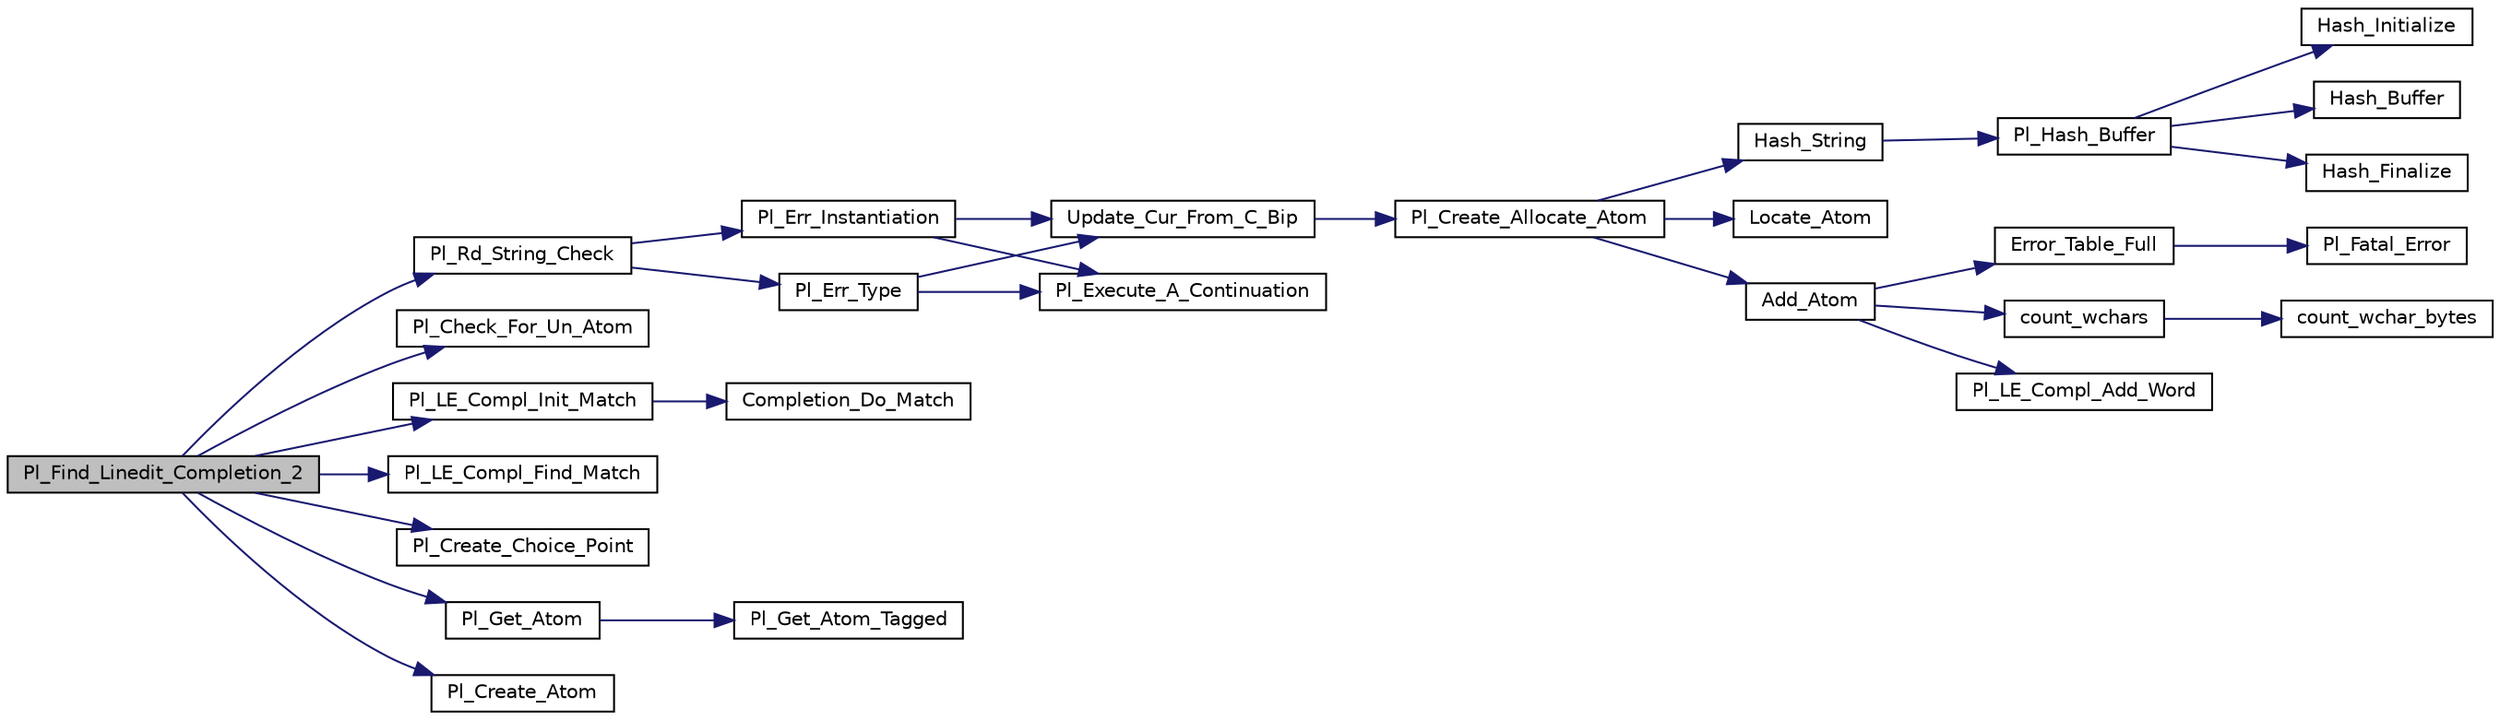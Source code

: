 digraph "Pl_Find_Linedit_Completion_2"
{
  edge [fontname="Helvetica",fontsize="10",labelfontname="Helvetica",labelfontsize="10"];
  node [fontname="Helvetica",fontsize="10",shape=record];
  rankdir="LR";
  Node1 [label="Pl_Find_Linedit_Completion_2",height=0.2,width=0.4,color="black", fillcolor="grey75", style="filled", fontcolor="black"];
  Node1 -> Node2 [color="midnightblue",fontsize="10",style="solid"];
  Node2 [label="Pl_Rd_String_Check",height=0.2,width=0.4,color="black", fillcolor="white", style="filled",URL="$c__supp_8c.html#a1a5c18894034c384ca35559ea96a7e47"];
  Node2 -> Node3 [color="midnightblue",fontsize="10",style="solid"];
  Node3 [label="Pl_Err_Instantiation",height=0.2,width=0.4,color="black", fillcolor="white", style="filled",URL="$error__supp_8c.html#a17057fc5577da70316e8f62fca4743f7"];
  Node3 -> Node4 [color="midnightblue",fontsize="10",style="solid"];
  Node4 [label="Update_Cur_From_C_Bip",height=0.2,width=0.4,color="black", fillcolor="white", style="filled",URL="$error__supp_8c.html#aef1341aeb3ceb943d8e9d7d6f77b0582"];
  Node4 -> Node5 [color="midnightblue",fontsize="10",style="solid"];
  Node5 [label="Pl_Create_Allocate_Atom",height=0.2,width=0.4,color="black", fillcolor="white", style="filled",URL="$atom_8c.html#a76a3983dda97458000ed903b9bc94f6c"];
  Node5 -> Node6 [color="midnightblue",fontsize="10",style="solid"];
  Node6 [label="Hash_String",height=0.2,width=0.4,color="black", fillcolor="white", style="filled",URL="$atom_8c.html#a9ed09c0173fe0a0e6d0f90ec363687fe"];
  Node6 -> Node7 [color="midnightblue",fontsize="10",style="solid"];
  Node7 [label="Pl_Hash_Buffer",height=0.2,width=0.4,color="black", fillcolor="white", style="filled",URL="$hash__fct_8c.html#a59393adcfbeeda198a890af25f29cf7c"];
  Node7 -> Node8 [color="midnightblue",fontsize="10",style="solid"];
  Node8 [label="Hash_Initialize",height=0.2,width=0.4,color="black", fillcolor="white", style="filled",URL="$hash__fct_8c.html#abe414d7525a1bb4fcb8e4fd757498cb9"];
  Node7 -> Node9 [color="midnightblue",fontsize="10",style="solid"];
  Node9 [label="Hash_Buffer",height=0.2,width=0.4,color="black", fillcolor="white", style="filled",URL="$hash__fct_8c.html#a8b1af6cc6089ce3e2e3dc0a8a0d55e90"];
  Node7 -> Node10 [color="midnightblue",fontsize="10",style="solid"];
  Node10 [label="Hash_Finalize",height=0.2,width=0.4,color="black", fillcolor="white", style="filled",URL="$hash__fct_8c.html#aa33bb265b03bb03aa455241e374409f7"];
  Node5 -> Node11 [color="midnightblue",fontsize="10",style="solid"];
  Node11 [label="Locate_Atom",height=0.2,width=0.4,color="black", fillcolor="white", style="filled",URL="$atom_8c.html#ad4222685eae3cdb0315df48a8a7e89fc"];
  Node5 -> Node12 [color="midnightblue",fontsize="10",style="solid"];
  Node12 [label="Add_Atom",height=0.2,width=0.4,color="black", fillcolor="white", style="filled",URL="$atom_8c.html#abe628ad301508c0ed926cfb4bc791818"];
  Node12 -> Node13 [color="midnightblue",fontsize="10",style="solid"];
  Node13 [label="Error_Table_Full",height=0.2,width=0.4,color="black", fillcolor="white", style="filled",URL="$atom_8c.html#a37c733b7022eab8b9b95f0182591ee15"];
  Node13 -> Node14 [color="midnightblue",fontsize="10",style="solid"];
  Node14 [label="Pl_Fatal_Error",height=0.2,width=0.4,color="black", fillcolor="white", style="filled",URL="$misc_8c.html#a190fea7904d7245d4fdc5e9404a07907"];
  Node12 -> Node15 [color="midnightblue",fontsize="10",style="solid"];
  Node15 [label="count_wchars",height=0.2,width=0.4,color="black", fillcolor="white", style="filled",URL="$pl__wchar_8c.html#a55a0d7269a65645bbd4c978385b0c7a3"];
  Node15 -> Node16 [color="midnightblue",fontsize="10",style="solid"];
  Node16 [label="count_wchar_bytes",height=0.2,width=0.4,color="black", fillcolor="white", style="filled",URL="$pl__wchar_8c.html#afa9feb443cef2f8da40dd45a8c0e273d"];
  Node12 -> Node17 [color="midnightblue",fontsize="10",style="solid"];
  Node17 [label="Pl_LE_Compl_Add_Word",height=0.2,width=0.4,color="black", fillcolor="white", style="filled",URL="$linedit_8c.html#ab2a8db946ffd8187b5216ff4ac8cbe7c"];
  Node3 -> Node18 [color="midnightblue",fontsize="10",style="solid"];
  Node18 [label="Pl_Execute_A_Continuation",height=0.2,width=0.4,color="black", fillcolor="white", style="filled",URL="$engine_8c.html#ae0fcb6df66410fd57c52a0ba16527642"];
  Node2 -> Node19 [color="midnightblue",fontsize="10",style="solid"];
  Node19 [label="Pl_Err_Type",height=0.2,width=0.4,color="black", fillcolor="white", style="filled",URL="$error__supp_8c.html#a88375a38b23326055e59e455c25f982e"];
  Node19 -> Node4 [color="midnightblue",fontsize="10",style="solid"];
  Node19 -> Node18 [color="midnightblue",fontsize="10",style="solid"];
  Node1 -> Node20 [color="midnightblue",fontsize="10",style="solid"];
  Node20 [label="Pl_Check_For_Un_Atom",height=0.2,width=0.4,color="black", fillcolor="white", style="filled",URL="$c__supp_8c.html#a289003795e2f14556fa6f83b24072963"];
  Node1 -> Node21 [color="midnightblue",fontsize="10",style="solid"];
  Node21 [label="Pl_LE_Compl_Init_Match",height=0.2,width=0.4,color="black", fillcolor="white", style="filled",URL="$linedit_8c.html#a366bf1352246b542e79953c24b39a70a"];
  Node21 -> Node22 [color="midnightblue",fontsize="10",style="solid"];
  Node22 [label="Completion_Do_Match",height=0.2,width=0.4,color="black", fillcolor="white", style="filled",URL="$linedit_8c.html#a2b917181276549bd7ba1c57097754ad6"];
  Node1 -> Node23 [color="midnightblue",fontsize="10",style="solid"];
  Node23 [label="Pl_LE_Compl_Find_Match",height=0.2,width=0.4,color="black", fillcolor="white", style="filled",URL="$linedit_8c.html#abe202e5da0cbda0e3875038a53b6f368"];
  Node1 -> Node24 [color="midnightblue",fontsize="10",style="solid"];
  Node24 [label="Pl_Create_Choice_Point",height=0.2,width=0.4,color="black", fillcolor="white", style="filled",URL="$wam__inst_8c.html#a482d0f0a0b2ac53fc463aaa753ce071e"];
  Node1 -> Node25 [color="midnightblue",fontsize="10",style="solid"];
  Node25 [label="Pl_Get_Atom",height=0.2,width=0.4,color="black", fillcolor="white", style="filled",URL="$wam__inst_8c.html#a78229c8d23053191e0fee7952757f9c7"];
  Node25 -> Node26 [color="midnightblue",fontsize="10",style="solid"];
  Node26 [label="Pl_Get_Atom_Tagged",height=0.2,width=0.4,color="black", fillcolor="white", style="filled",URL="$wam__inst_8c.html#a89d8aba44029f2a5f548a2ae5f6eb574"];
  Node1 -> Node27 [color="midnightblue",fontsize="10",style="solid"];
  Node27 [label="Pl_Create_Atom",height=0.2,width=0.4,color="black", fillcolor="white", style="filled",URL="$atom_8c.html#a068c993d95113a2ba7643918e68eedb3"];
}
